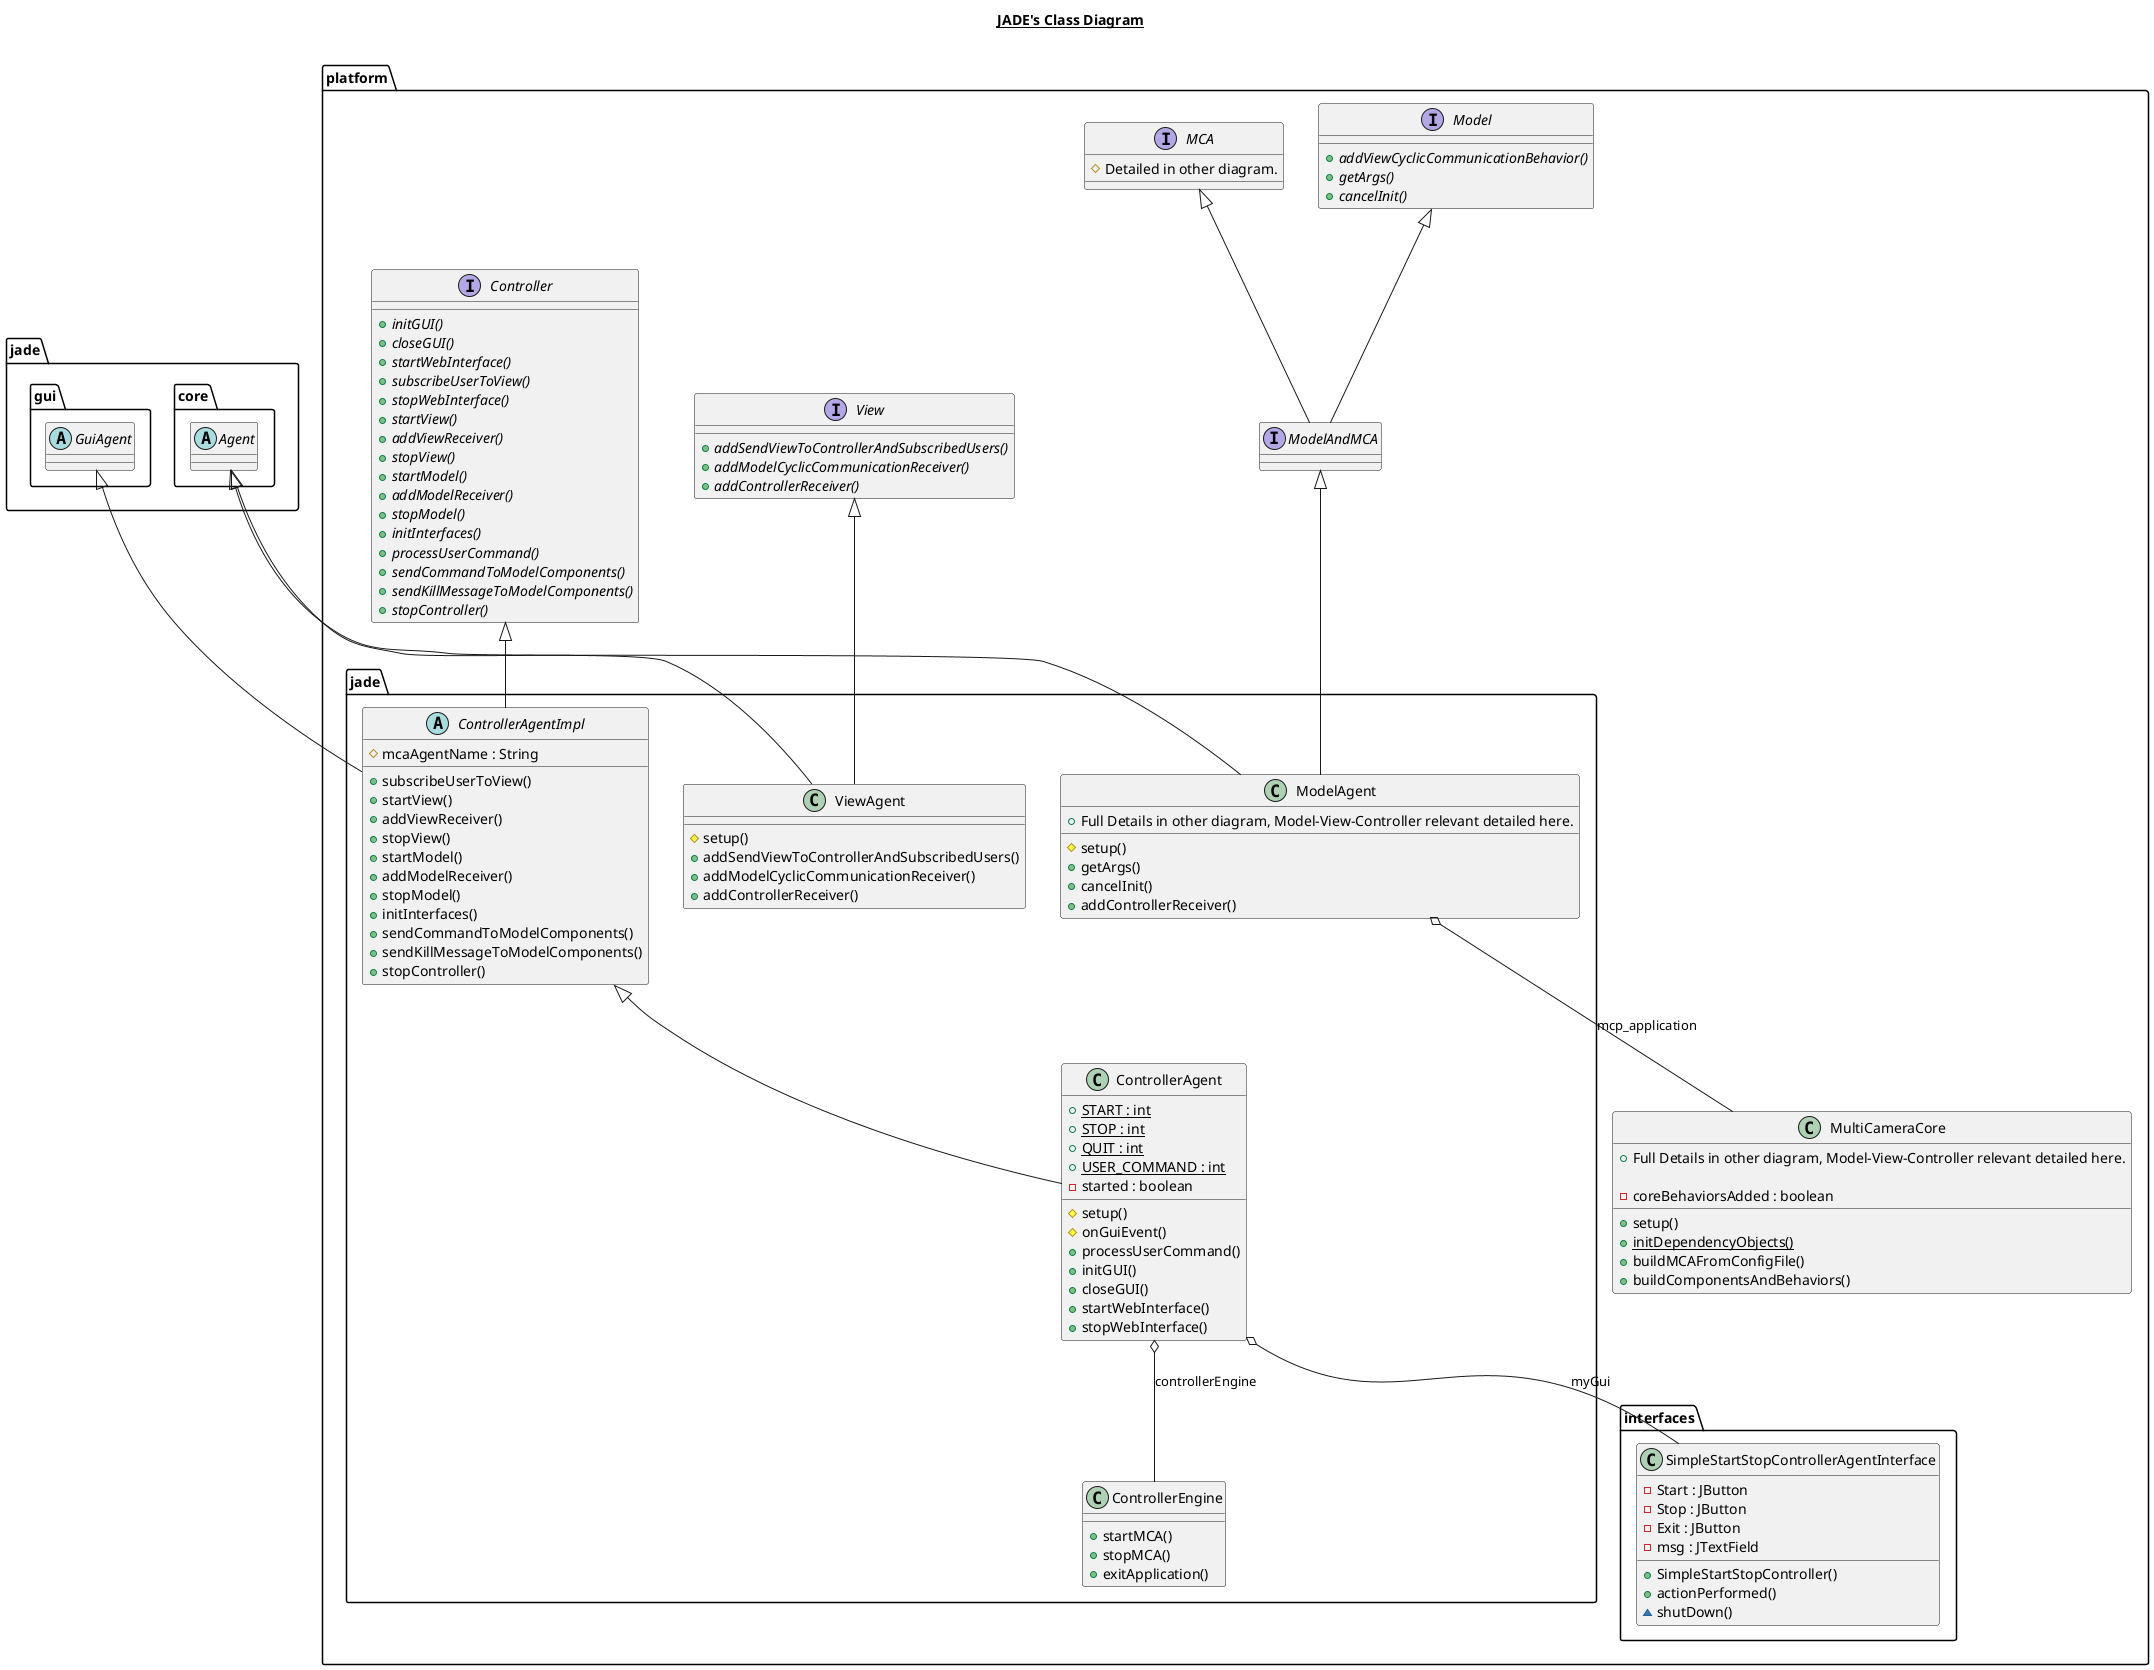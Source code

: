 @startuml

title __JADE's Class Diagram__\n

    package jade {
    package gui {
    abstract class GuiAgent {
    }
    }
    }
    package jade {
    package core {
    abstract class Agent {

    }
    }
    }

   package platform {
       interface Controller {
           {abstract} + initGUI()
           {abstract} + closeGUI()
           {abstract} + startWebInterface()
           {abstract} + subscribeUserToView()
           {abstract} + stopWebInterface()
           {abstract} + startView()
           {abstract} + addViewReceiver()
           {abstract} + stopView()
           {abstract} + startModel()
           {abstract} + addModelReceiver()
           {abstract} + stopModel()
           {abstract} + initInterfaces()
           {abstract} + processUserCommand()
           {abstract} + sendCommandToModelComponents()
           {abstract} + sendKillMessageToModelComponents()
           {abstract} + stopController()
       }
     }

       package platform {
         interface Model {
             {abstract} + addViewCyclicCommunicationBehavior()
             {abstract} + getArgs()
             {abstract} + cancelInit()
         }
       }


  package platform {
    interface View {
        {abstract} + addSendViewToControllerAndSubscribedUsers()
        {abstract} + addModelCyclicCommunicationReceiver()
        {abstract} + addControllerReceiver()
    }
  }

         package platform {
           interface MCA {
                # Detailed in other diagram.
           }
         }

           package platform {
             class MultiCameraCore {
                 + Full Details in other diagram, Model-View-Controller relevant detailed here.

                   - coreBehaviorsAdded : boolean

                   + setup()
                   {static} + initDependencyObjects()
                   + buildMCAFromConfigFile()
                   + buildComponentsAndBehaviors()

               }
             }

   package platform {
       package platform.jade {
         abstract class ControllerAgentImpl {
             # mcaAgentName : String
             + subscribeUserToView()
             + startView()
             + addViewReceiver()
             + stopView()
             + startModel()
             + addModelReceiver()
             + stopModel()
             + initInterfaces()
             + sendCommandToModelComponents()
             + sendKillMessageToModelComponents()
             + stopController()
         }
       }
     }

      package platform {
        package platform.interfaces {
          class SimpleStartStopControllerAgentInterface {
              - Start : JButton
              - Stop : JButton
              - Exit : JButton
              - msg : JTextField
              + SimpleStartStopController()
              + actionPerformed()
              ~ shutDown()
          }
        }
      }

     package platform {
        package platform.jade {
          class ControllerAgent {
              {static} + START : int
              {static} + STOP : int
              {static} + QUIT : int
              {static} + USER_COMMAND : int
              - started : boolean
              # setup()
              # onGuiEvent()
              + processUserCommand()
              + initGUI()
              + closeGUI()
              + startWebInterface()
              + stopWebInterface()
          }
        }
      }

     package platform {
        package platform.jade {
          class ModelAgent {
              + Full Details in other diagram, Model-View-Controller relevant detailed here.

              # setup()
              + getArgs()
              + cancelInit()
              + addControllerReceiver()
          }
        }
      }



    package platform {
      package platform.jade {
        class ViewAgent {
            # setup()
            + addSendViewToControllerAndSubscribedUsers()
            + addModelCyclicCommunicationReceiver()
            + addControllerReceiver()
        }
      }
    }

package platform {
    package platform.jade {
      class ControllerEngine {
          + startMCA()
          + stopMCA()
          + exitApplication()
      }
    }
  }

    package platform {
      interface ModelAndMCA {
      }
    }


  ViewAgent -up-|> View
  ModelAgent -up-|> ModelAndMCA
  ViewAgent -up-|> Agent
  ModelAgent -up-|> Agent
  ControllerAgentImpl -up-|> Controller
  ControllerAgent -up-|> ControllerAgentImpl
  ControllerAgent o-- SimpleStartStopControllerAgentInterface : myGui
  ControllerAgent o-- ControllerEngine : controllerEngine
  ControllerAgentImpl -up-|> GuiAgent
  ModelAgent o-- MultiCameraCore : mcp_application
  ModelAndMCA -up-|> MCA
  ModelAndMCA -up-|> Model

@enduml

